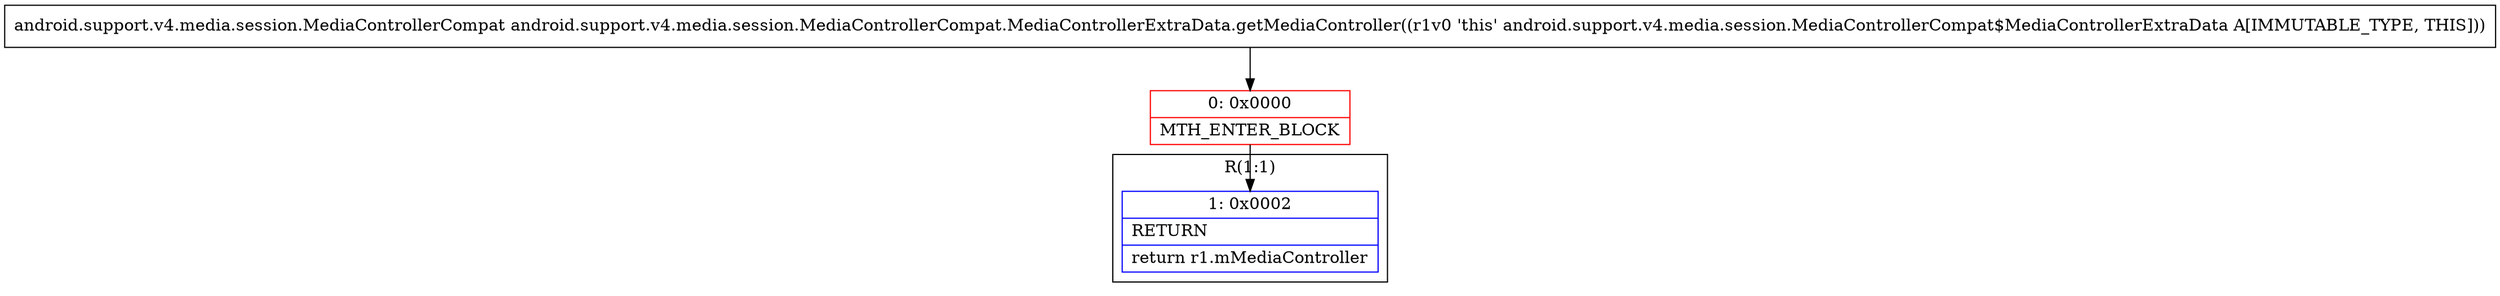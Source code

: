 digraph "CFG forandroid.support.v4.media.session.MediaControllerCompat.MediaControllerExtraData.getMediaController()Landroid\/support\/v4\/media\/session\/MediaControllerCompat;" {
subgraph cluster_Region_1725462591 {
label = "R(1:1)";
node [shape=record,color=blue];
Node_1 [shape=record,label="{1\:\ 0x0002|RETURN\l|return r1.mMediaController\l}"];
}
Node_0 [shape=record,color=red,label="{0\:\ 0x0000|MTH_ENTER_BLOCK\l}"];
MethodNode[shape=record,label="{android.support.v4.media.session.MediaControllerCompat android.support.v4.media.session.MediaControllerCompat.MediaControllerExtraData.getMediaController((r1v0 'this' android.support.v4.media.session.MediaControllerCompat$MediaControllerExtraData A[IMMUTABLE_TYPE, THIS])) }"];
MethodNode -> Node_0;
Node_0 -> Node_1;
}

